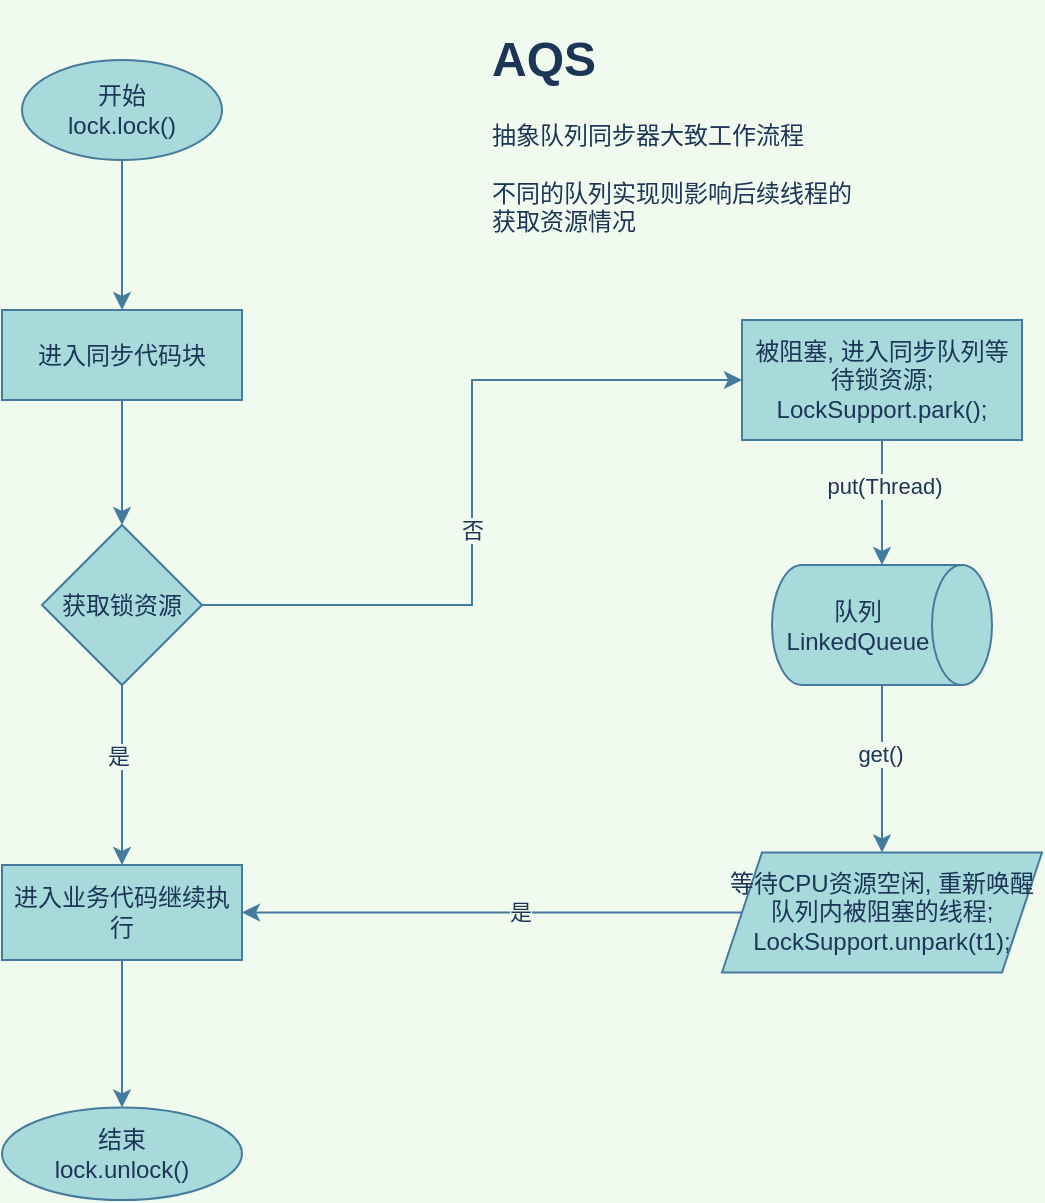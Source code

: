 <mxfile version="14.7.6" type="github">
  <diagram id="WANb2gcBHVUbbiMHorg9" name="第 1 页">
    <mxGraphModel dx="1166" dy="676" grid="1" gridSize="10" guides="1" tooltips="1" connect="1" arrows="1" fold="1" page="1" pageScale="1" pageWidth="827" pageHeight="1169" background="#F1FAEE" math="0" shadow="0">
      <root>
        <mxCell id="0" />
        <mxCell id="1" parent="0" />
        <mxCell id="DnrRSFtmFWLPhJW0hfXQ-3" value="" style="edgeStyle=orthogonalEdgeStyle;rounded=0;orthogonalLoop=1;jettySize=auto;html=1;strokeColor=#457B9D;fontColor=#1D3557;labelBackgroundColor=#F1FAEE;" edge="1" parent="1" source="DnrRSFtmFWLPhJW0hfXQ-1" target="DnrRSFtmFWLPhJW0hfXQ-2">
          <mxGeometry relative="1" as="geometry" />
        </mxCell>
        <mxCell id="DnrRSFtmFWLPhJW0hfXQ-1" value="开始&lt;br&gt;lock.lock()" style="ellipse;whiteSpace=wrap;html=1;fillColor=#A8DADC;strokeColor=#457B9D;fontColor=#1D3557;" vertex="1" parent="1">
          <mxGeometry x="150" y="100" width="100" height="50" as="geometry" />
        </mxCell>
        <mxCell id="DnrRSFtmFWLPhJW0hfXQ-7" value="" style="edgeStyle=orthogonalEdgeStyle;rounded=0;orthogonalLoop=1;jettySize=auto;html=1;strokeColor=#457B9D;fontColor=#1D3557;labelBackgroundColor=#F1FAEE;" edge="1" parent="1" source="DnrRSFtmFWLPhJW0hfXQ-2" target="DnrRSFtmFWLPhJW0hfXQ-6">
          <mxGeometry relative="1" as="geometry" />
        </mxCell>
        <mxCell id="DnrRSFtmFWLPhJW0hfXQ-2" value="进入同步代码块" style="whiteSpace=wrap;html=1;fillColor=#A8DADC;strokeColor=#457B9D;fontColor=#1D3557;" vertex="1" parent="1">
          <mxGeometry x="140" y="225" width="120" height="45" as="geometry" />
        </mxCell>
        <mxCell id="DnrRSFtmFWLPhJW0hfXQ-9" value="" style="edgeStyle=orthogonalEdgeStyle;rounded=0;orthogonalLoop=1;jettySize=auto;html=1;strokeColor=#457B9D;fontColor=#1D3557;labelBackgroundColor=#F1FAEE;" edge="1" parent="1" source="DnrRSFtmFWLPhJW0hfXQ-6" target="DnrRSFtmFWLPhJW0hfXQ-8">
          <mxGeometry relative="1" as="geometry" />
        </mxCell>
        <mxCell id="DnrRSFtmFWLPhJW0hfXQ-10" value="是" style="edgeLabel;html=1;align=center;verticalAlign=middle;resizable=0;points=[];fontColor=#1D3557;labelBackgroundColor=#F1FAEE;" vertex="1" connectable="0" parent="DnrRSFtmFWLPhJW0hfXQ-9">
          <mxGeometry x="-0.211" y="-2" relative="1" as="geometry">
            <mxPoint as="offset" />
          </mxGeometry>
        </mxCell>
        <mxCell id="DnrRSFtmFWLPhJW0hfXQ-30" style="edgeStyle=orthogonalEdgeStyle;rounded=0;sketch=0;orthogonalLoop=1;jettySize=auto;html=1;exitX=1;exitY=0.5;exitDx=0;exitDy=0;entryX=0;entryY=0.5;entryDx=0;entryDy=0;fontColor=#1D3557;strokeColor=#457B9D;fillColor=#A8DADC;labelBackgroundColor=#F1FAEE;" edge="1" parent="1" source="DnrRSFtmFWLPhJW0hfXQ-6" target="DnrRSFtmFWLPhJW0hfXQ-11">
          <mxGeometry relative="1" as="geometry" />
        </mxCell>
        <mxCell id="DnrRSFtmFWLPhJW0hfXQ-32" value="否" style="edgeLabel;html=1;align=center;verticalAlign=middle;resizable=0;points=[];fontColor=#1D3557;labelBackgroundColor=#F1FAEE;" vertex="1" connectable="0" parent="DnrRSFtmFWLPhJW0hfXQ-30">
          <mxGeometry x="-0.093" relative="1" as="geometry">
            <mxPoint y="1" as="offset" />
          </mxGeometry>
        </mxCell>
        <mxCell id="DnrRSFtmFWLPhJW0hfXQ-6" value="&lt;span&gt;获取锁资源&lt;/span&gt;" style="rhombus;whiteSpace=wrap;html=1;fillColor=#A8DADC;strokeColor=#457B9D;fontColor=#1D3557;" vertex="1" parent="1">
          <mxGeometry x="160" y="332.5" width="80" height="80" as="geometry" />
        </mxCell>
        <mxCell id="DnrRSFtmFWLPhJW0hfXQ-17" value="" style="edgeStyle=orthogonalEdgeStyle;rounded=0;orthogonalLoop=1;jettySize=auto;html=1;strokeColor=#457B9D;fontColor=#1D3557;labelBackgroundColor=#F1FAEE;" edge="1" parent="1" source="DnrRSFtmFWLPhJW0hfXQ-8" target="DnrRSFtmFWLPhJW0hfXQ-16">
          <mxGeometry relative="1" as="geometry" />
        </mxCell>
        <mxCell id="DnrRSFtmFWLPhJW0hfXQ-8" value="进入业务代码继续执行" style="whiteSpace=wrap;html=1;fillColor=#A8DADC;strokeColor=#457B9D;fontColor=#1D3557;" vertex="1" parent="1">
          <mxGeometry x="140" y="502.5" width="120" height="47.5" as="geometry" />
        </mxCell>
        <mxCell id="DnrRSFtmFWLPhJW0hfXQ-19" value="" style="edgeStyle=orthogonalEdgeStyle;rounded=0;orthogonalLoop=1;jettySize=auto;html=1;strokeColor=#457B9D;fontColor=#1D3557;startArrow=none;labelBackgroundColor=#F1FAEE;" edge="1" parent="1" source="DnrRSFtmFWLPhJW0hfXQ-25" target="DnrRSFtmFWLPhJW0hfXQ-18">
          <mxGeometry relative="1" as="geometry" />
        </mxCell>
        <mxCell id="DnrRSFtmFWLPhJW0hfXQ-35" value="get()" style="edgeLabel;html=1;align=center;verticalAlign=middle;resizable=0;points=[];fontColor=#1D3557;labelBackgroundColor=#F1FAEE;" vertex="1" connectable="0" parent="DnrRSFtmFWLPhJW0hfXQ-19">
          <mxGeometry x="-0.176" y="-1" relative="1" as="geometry">
            <mxPoint as="offset" />
          </mxGeometry>
        </mxCell>
        <mxCell id="DnrRSFtmFWLPhJW0hfXQ-31" style="edgeStyle=orthogonalEdgeStyle;rounded=0;sketch=0;orthogonalLoop=1;jettySize=auto;html=1;exitX=0.5;exitY=1;exitDx=0;exitDy=0;fontColor=#1D3557;strokeColor=#457B9D;fillColor=#A8DADC;labelBackgroundColor=#F1FAEE;" edge="1" parent="1" source="DnrRSFtmFWLPhJW0hfXQ-11" target="DnrRSFtmFWLPhJW0hfXQ-25">
          <mxGeometry relative="1" as="geometry" />
        </mxCell>
        <mxCell id="DnrRSFtmFWLPhJW0hfXQ-34" value="put(Thread)" style="edgeLabel;html=1;align=center;verticalAlign=middle;resizable=0;points=[];fontColor=#1D3557;labelBackgroundColor=#F1FAEE;" vertex="1" connectable="0" parent="DnrRSFtmFWLPhJW0hfXQ-31">
          <mxGeometry x="-0.264" y="1" relative="1" as="geometry">
            <mxPoint as="offset" />
          </mxGeometry>
        </mxCell>
        <mxCell id="DnrRSFtmFWLPhJW0hfXQ-11" value="被阻塞, 进入同步队列等待锁资源;&lt;br&gt;LockSupport.park();" style="whiteSpace=wrap;html=1;fillColor=#A8DADC;strokeColor=#457B9D;fontColor=#1D3557;" vertex="1" parent="1">
          <mxGeometry x="510" y="230" width="140" height="60" as="geometry" />
        </mxCell>
        <mxCell id="DnrRSFtmFWLPhJW0hfXQ-16" value="结束&lt;br&gt;lock.unlock()" style="ellipse;whiteSpace=wrap;html=1;fillColor=#A8DADC;strokeColor=#457B9D;fontColor=#1D3557;" vertex="1" parent="1">
          <mxGeometry x="140" y="623.75" width="120" height="46.25" as="geometry" />
        </mxCell>
        <mxCell id="DnrRSFtmFWLPhJW0hfXQ-20" style="edgeStyle=orthogonalEdgeStyle;rounded=0;orthogonalLoop=1;jettySize=auto;html=1;exitX=0;exitY=0.5;exitDx=0;exitDy=0;entryX=1;entryY=0.5;entryDx=0;entryDy=0;strokeColor=#457B9D;fontColor=#1D3557;labelBackgroundColor=#F1FAEE;" edge="1" parent="1" source="DnrRSFtmFWLPhJW0hfXQ-18" target="DnrRSFtmFWLPhJW0hfXQ-8">
          <mxGeometry relative="1" as="geometry" />
        </mxCell>
        <mxCell id="DnrRSFtmFWLPhJW0hfXQ-21" value="是" style="edgeLabel;html=1;align=center;verticalAlign=middle;resizable=0;points=[];fontColor=#1D3557;labelBackgroundColor=#F1FAEE;" vertex="1" connectable="0" parent="DnrRSFtmFWLPhJW0hfXQ-20">
          <mxGeometry x="-0.111" y="-1" relative="1" as="geometry">
            <mxPoint as="offset" />
          </mxGeometry>
        </mxCell>
        <mxCell id="DnrRSFtmFWLPhJW0hfXQ-18" value="等待CPU资源空闲, 重新唤醒队列内被阻塞的线程;&lt;br&gt;LockSupport.unpark(t1);" style="shape=parallelogram;perimeter=parallelogramPerimeter;whiteSpace=wrap;html=1;fixedSize=1;fillColor=#A8DADC;strokeColor=#457B9D;fontColor=#1D3557;" vertex="1" parent="1">
          <mxGeometry x="500" y="496.25" width="160" height="60" as="geometry" />
        </mxCell>
        <mxCell id="DnrRSFtmFWLPhJW0hfXQ-24" value="&lt;h1&gt;AQS&lt;/h1&gt;&lt;div&gt;抽象队列同步器大致工作流程&lt;/div&gt;&lt;div&gt;&lt;br&gt;&lt;/div&gt;&lt;div&gt;不同的队列实现则影响后续线程的获取资源情况&lt;/div&gt;" style="text;html=1;strokeColor=none;fillColor=none;spacing=5;spacingTop=-20;whiteSpace=wrap;overflow=hidden;rounded=0;sketch=0;fontColor=#1D3557;" vertex="1" parent="1">
          <mxGeometry x="380" y="80" width="190" height="120" as="geometry" />
        </mxCell>
        <mxCell id="DnrRSFtmFWLPhJW0hfXQ-25" value="队列&lt;br&gt;LinkedQueue" style="shape=cylinder3;whiteSpace=wrap;html=1;boundedLbl=1;backgroundOutline=1;size=15;rounded=0;sketch=0;fontColor=#1D3557;strokeColor=#457B9D;fillColor=#A8DADC;direction=south;" vertex="1" parent="1">
          <mxGeometry x="525" y="352.5" width="110" height="60" as="geometry" />
        </mxCell>
      </root>
    </mxGraphModel>
  </diagram>
</mxfile>
